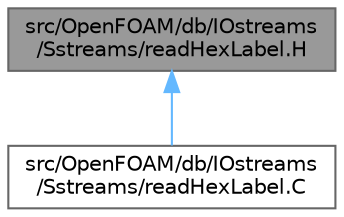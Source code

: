 digraph "src/OpenFOAM/db/IOstreams/Sstreams/readHexLabel.H"
{
 // LATEX_PDF_SIZE
  bgcolor="transparent";
  edge [fontname=Helvetica,fontsize=10,labelfontname=Helvetica,labelfontsize=10];
  node [fontname=Helvetica,fontsize=10,shape=box,height=0.2,width=0.4];
  Node1 [id="Node000001",label="src/OpenFOAM/db/IOstreams\l/Sstreams/readHexLabel.H",height=0.2,width=0.4,color="gray40", fillcolor="grey60", style="filled", fontcolor="black",tooltip="Read a hex label from an input stream."];
  Node1 -> Node2 [id="edge1_Node000001_Node000002",dir="back",color="steelblue1",style="solid",tooltip=" "];
  Node2 [id="Node000002",label="src/OpenFOAM/db/IOstreams\l/Sstreams/readHexLabel.C",height=0.2,width=0.4,color="grey40", fillcolor="white", style="filled",URL="$readHexLabel_8C.html",tooltip="Read a non-delimited hex label."];
}
